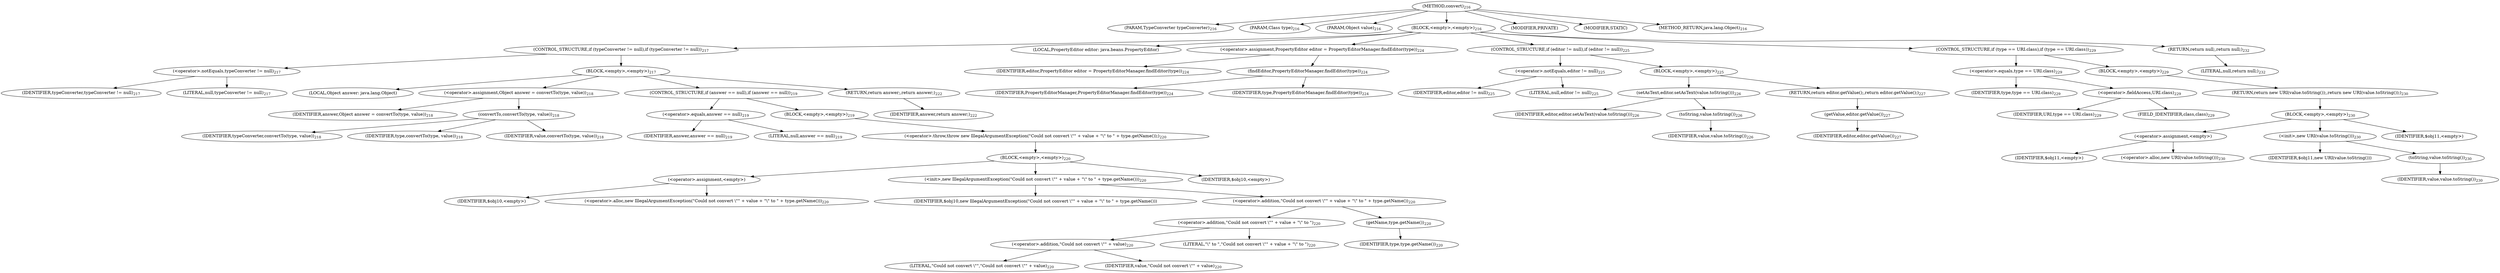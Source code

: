 digraph "convert" {  
"636" [label = <(METHOD,convert)<SUB>216</SUB>> ]
"637" [label = <(PARAM,TypeConverter typeConverter)<SUB>216</SUB>> ]
"638" [label = <(PARAM,Class type)<SUB>216</SUB>> ]
"639" [label = <(PARAM,Object value)<SUB>216</SUB>> ]
"640" [label = <(BLOCK,&lt;empty&gt;,&lt;empty&gt;)<SUB>216</SUB>> ]
"641" [label = <(CONTROL_STRUCTURE,if (typeConverter != null),if (typeConverter != null))<SUB>217</SUB>> ]
"642" [label = <(&lt;operator&gt;.notEquals,typeConverter != null)<SUB>217</SUB>> ]
"643" [label = <(IDENTIFIER,typeConverter,typeConverter != null)<SUB>217</SUB>> ]
"644" [label = <(LITERAL,null,typeConverter != null)<SUB>217</SUB>> ]
"645" [label = <(BLOCK,&lt;empty&gt;,&lt;empty&gt;)<SUB>217</SUB>> ]
"646" [label = <(LOCAL,Object answer: java.lang.Object)> ]
"647" [label = <(&lt;operator&gt;.assignment,Object answer = convertTo(type, value))<SUB>218</SUB>> ]
"648" [label = <(IDENTIFIER,answer,Object answer = convertTo(type, value))<SUB>218</SUB>> ]
"649" [label = <(convertTo,convertTo(type, value))<SUB>218</SUB>> ]
"650" [label = <(IDENTIFIER,typeConverter,convertTo(type, value))<SUB>218</SUB>> ]
"651" [label = <(IDENTIFIER,type,convertTo(type, value))<SUB>218</SUB>> ]
"652" [label = <(IDENTIFIER,value,convertTo(type, value))<SUB>218</SUB>> ]
"653" [label = <(CONTROL_STRUCTURE,if (answer == null),if (answer == null))<SUB>219</SUB>> ]
"654" [label = <(&lt;operator&gt;.equals,answer == null)<SUB>219</SUB>> ]
"655" [label = <(IDENTIFIER,answer,answer == null)<SUB>219</SUB>> ]
"656" [label = <(LITERAL,null,answer == null)<SUB>219</SUB>> ]
"657" [label = <(BLOCK,&lt;empty&gt;,&lt;empty&gt;)<SUB>219</SUB>> ]
"658" [label = <(&lt;operator&gt;.throw,throw new IllegalArgumentException(&quot;Could not convert \&quot;&quot; + value + &quot;\&quot; to &quot; + type.getName());)<SUB>220</SUB>> ]
"659" [label = <(BLOCK,&lt;empty&gt;,&lt;empty&gt;)<SUB>220</SUB>> ]
"660" [label = <(&lt;operator&gt;.assignment,&lt;empty&gt;)> ]
"661" [label = <(IDENTIFIER,$obj10,&lt;empty&gt;)> ]
"662" [label = <(&lt;operator&gt;.alloc,new IllegalArgumentException(&quot;Could not convert \&quot;&quot; + value + &quot;\&quot; to &quot; + type.getName()))<SUB>220</SUB>> ]
"663" [label = <(&lt;init&gt;,new IllegalArgumentException(&quot;Could not convert \&quot;&quot; + value + &quot;\&quot; to &quot; + type.getName()))<SUB>220</SUB>> ]
"664" [label = <(IDENTIFIER,$obj10,new IllegalArgumentException(&quot;Could not convert \&quot;&quot; + value + &quot;\&quot; to &quot; + type.getName()))> ]
"665" [label = <(&lt;operator&gt;.addition,&quot;Could not convert \&quot;&quot; + value + &quot;\&quot; to &quot; + type.getName())<SUB>220</SUB>> ]
"666" [label = <(&lt;operator&gt;.addition,&quot;Could not convert \&quot;&quot; + value + &quot;\&quot; to &quot;)<SUB>220</SUB>> ]
"667" [label = <(&lt;operator&gt;.addition,&quot;Could not convert \&quot;&quot; + value)<SUB>220</SUB>> ]
"668" [label = <(LITERAL,&quot;Could not convert \&quot;&quot;,&quot;Could not convert \&quot;&quot; + value)<SUB>220</SUB>> ]
"669" [label = <(IDENTIFIER,value,&quot;Could not convert \&quot;&quot; + value)<SUB>220</SUB>> ]
"670" [label = <(LITERAL,&quot;\&quot; to &quot;,&quot;Could not convert \&quot;&quot; + value + &quot;\&quot; to &quot;)<SUB>220</SUB>> ]
"671" [label = <(getName,type.getName())<SUB>220</SUB>> ]
"672" [label = <(IDENTIFIER,type,type.getName())<SUB>220</SUB>> ]
"673" [label = <(IDENTIFIER,$obj10,&lt;empty&gt;)> ]
"674" [label = <(RETURN,return answer;,return answer;)<SUB>222</SUB>> ]
"675" [label = <(IDENTIFIER,answer,return answer;)<SUB>222</SUB>> ]
"676" [label = <(LOCAL,PropertyEditor editor: java.beans.PropertyEditor)> ]
"677" [label = <(&lt;operator&gt;.assignment,PropertyEditor editor = PropertyEditorManager.findEditor(type))<SUB>224</SUB>> ]
"678" [label = <(IDENTIFIER,editor,PropertyEditor editor = PropertyEditorManager.findEditor(type))<SUB>224</SUB>> ]
"679" [label = <(findEditor,PropertyEditorManager.findEditor(type))<SUB>224</SUB>> ]
"680" [label = <(IDENTIFIER,PropertyEditorManager,PropertyEditorManager.findEditor(type))<SUB>224</SUB>> ]
"681" [label = <(IDENTIFIER,type,PropertyEditorManager.findEditor(type))<SUB>224</SUB>> ]
"682" [label = <(CONTROL_STRUCTURE,if (editor != null),if (editor != null))<SUB>225</SUB>> ]
"683" [label = <(&lt;operator&gt;.notEquals,editor != null)<SUB>225</SUB>> ]
"684" [label = <(IDENTIFIER,editor,editor != null)<SUB>225</SUB>> ]
"685" [label = <(LITERAL,null,editor != null)<SUB>225</SUB>> ]
"686" [label = <(BLOCK,&lt;empty&gt;,&lt;empty&gt;)<SUB>225</SUB>> ]
"687" [label = <(setAsText,editor.setAsText(value.toString()))<SUB>226</SUB>> ]
"688" [label = <(IDENTIFIER,editor,editor.setAsText(value.toString()))<SUB>226</SUB>> ]
"689" [label = <(toString,value.toString())<SUB>226</SUB>> ]
"690" [label = <(IDENTIFIER,value,value.toString())<SUB>226</SUB>> ]
"691" [label = <(RETURN,return editor.getValue();,return editor.getValue();)<SUB>227</SUB>> ]
"692" [label = <(getValue,editor.getValue())<SUB>227</SUB>> ]
"693" [label = <(IDENTIFIER,editor,editor.getValue())<SUB>227</SUB>> ]
"694" [label = <(CONTROL_STRUCTURE,if (type == URI.class),if (type == URI.class))<SUB>229</SUB>> ]
"695" [label = <(&lt;operator&gt;.equals,type == URI.class)<SUB>229</SUB>> ]
"696" [label = <(IDENTIFIER,type,type == URI.class)<SUB>229</SUB>> ]
"697" [label = <(&lt;operator&gt;.fieldAccess,URI.class)<SUB>229</SUB>> ]
"698" [label = <(IDENTIFIER,URI,type == URI.class)<SUB>229</SUB>> ]
"699" [label = <(FIELD_IDENTIFIER,class,class)<SUB>229</SUB>> ]
"700" [label = <(BLOCK,&lt;empty&gt;,&lt;empty&gt;)<SUB>229</SUB>> ]
"701" [label = <(RETURN,return new URI(value.toString());,return new URI(value.toString());)<SUB>230</SUB>> ]
"702" [label = <(BLOCK,&lt;empty&gt;,&lt;empty&gt;)<SUB>230</SUB>> ]
"703" [label = <(&lt;operator&gt;.assignment,&lt;empty&gt;)> ]
"704" [label = <(IDENTIFIER,$obj11,&lt;empty&gt;)> ]
"705" [label = <(&lt;operator&gt;.alloc,new URI(value.toString()))<SUB>230</SUB>> ]
"706" [label = <(&lt;init&gt;,new URI(value.toString()))<SUB>230</SUB>> ]
"707" [label = <(IDENTIFIER,$obj11,new URI(value.toString()))> ]
"708" [label = <(toString,value.toString())<SUB>230</SUB>> ]
"709" [label = <(IDENTIFIER,value,value.toString())<SUB>230</SUB>> ]
"710" [label = <(IDENTIFIER,$obj11,&lt;empty&gt;)> ]
"711" [label = <(RETURN,return null;,return null;)<SUB>232</SUB>> ]
"712" [label = <(LITERAL,null,return null;)<SUB>232</SUB>> ]
"713" [label = <(MODIFIER,PRIVATE)> ]
"714" [label = <(MODIFIER,STATIC)> ]
"715" [label = <(METHOD_RETURN,java.lang.Object)<SUB>216</SUB>> ]
  "636" -> "637" 
  "636" -> "638" 
  "636" -> "639" 
  "636" -> "640" 
  "636" -> "713" 
  "636" -> "714" 
  "636" -> "715" 
  "640" -> "641" 
  "640" -> "676" 
  "640" -> "677" 
  "640" -> "682" 
  "640" -> "694" 
  "640" -> "711" 
  "641" -> "642" 
  "641" -> "645" 
  "642" -> "643" 
  "642" -> "644" 
  "645" -> "646" 
  "645" -> "647" 
  "645" -> "653" 
  "645" -> "674" 
  "647" -> "648" 
  "647" -> "649" 
  "649" -> "650" 
  "649" -> "651" 
  "649" -> "652" 
  "653" -> "654" 
  "653" -> "657" 
  "654" -> "655" 
  "654" -> "656" 
  "657" -> "658" 
  "658" -> "659" 
  "659" -> "660" 
  "659" -> "663" 
  "659" -> "673" 
  "660" -> "661" 
  "660" -> "662" 
  "663" -> "664" 
  "663" -> "665" 
  "665" -> "666" 
  "665" -> "671" 
  "666" -> "667" 
  "666" -> "670" 
  "667" -> "668" 
  "667" -> "669" 
  "671" -> "672" 
  "674" -> "675" 
  "677" -> "678" 
  "677" -> "679" 
  "679" -> "680" 
  "679" -> "681" 
  "682" -> "683" 
  "682" -> "686" 
  "683" -> "684" 
  "683" -> "685" 
  "686" -> "687" 
  "686" -> "691" 
  "687" -> "688" 
  "687" -> "689" 
  "689" -> "690" 
  "691" -> "692" 
  "692" -> "693" 
  "694" -> "695" 
  "694" -> "700" 
  "695" -> "696" 
  "695" -> "697" 
  "697" -> "698" 
  "697" -> "699" 
  "700" -> "701" 
  "701" -> "702" 
  "702" -> "703" 
  "702" -> "706" 
  "702" -> "710" 
  "703" -> "704" 
  "703" -> "705" 
  "706" -> "707" 
  "706" -> "708" 
  "708" -> "709" 
  "711" -> "712" 
}
